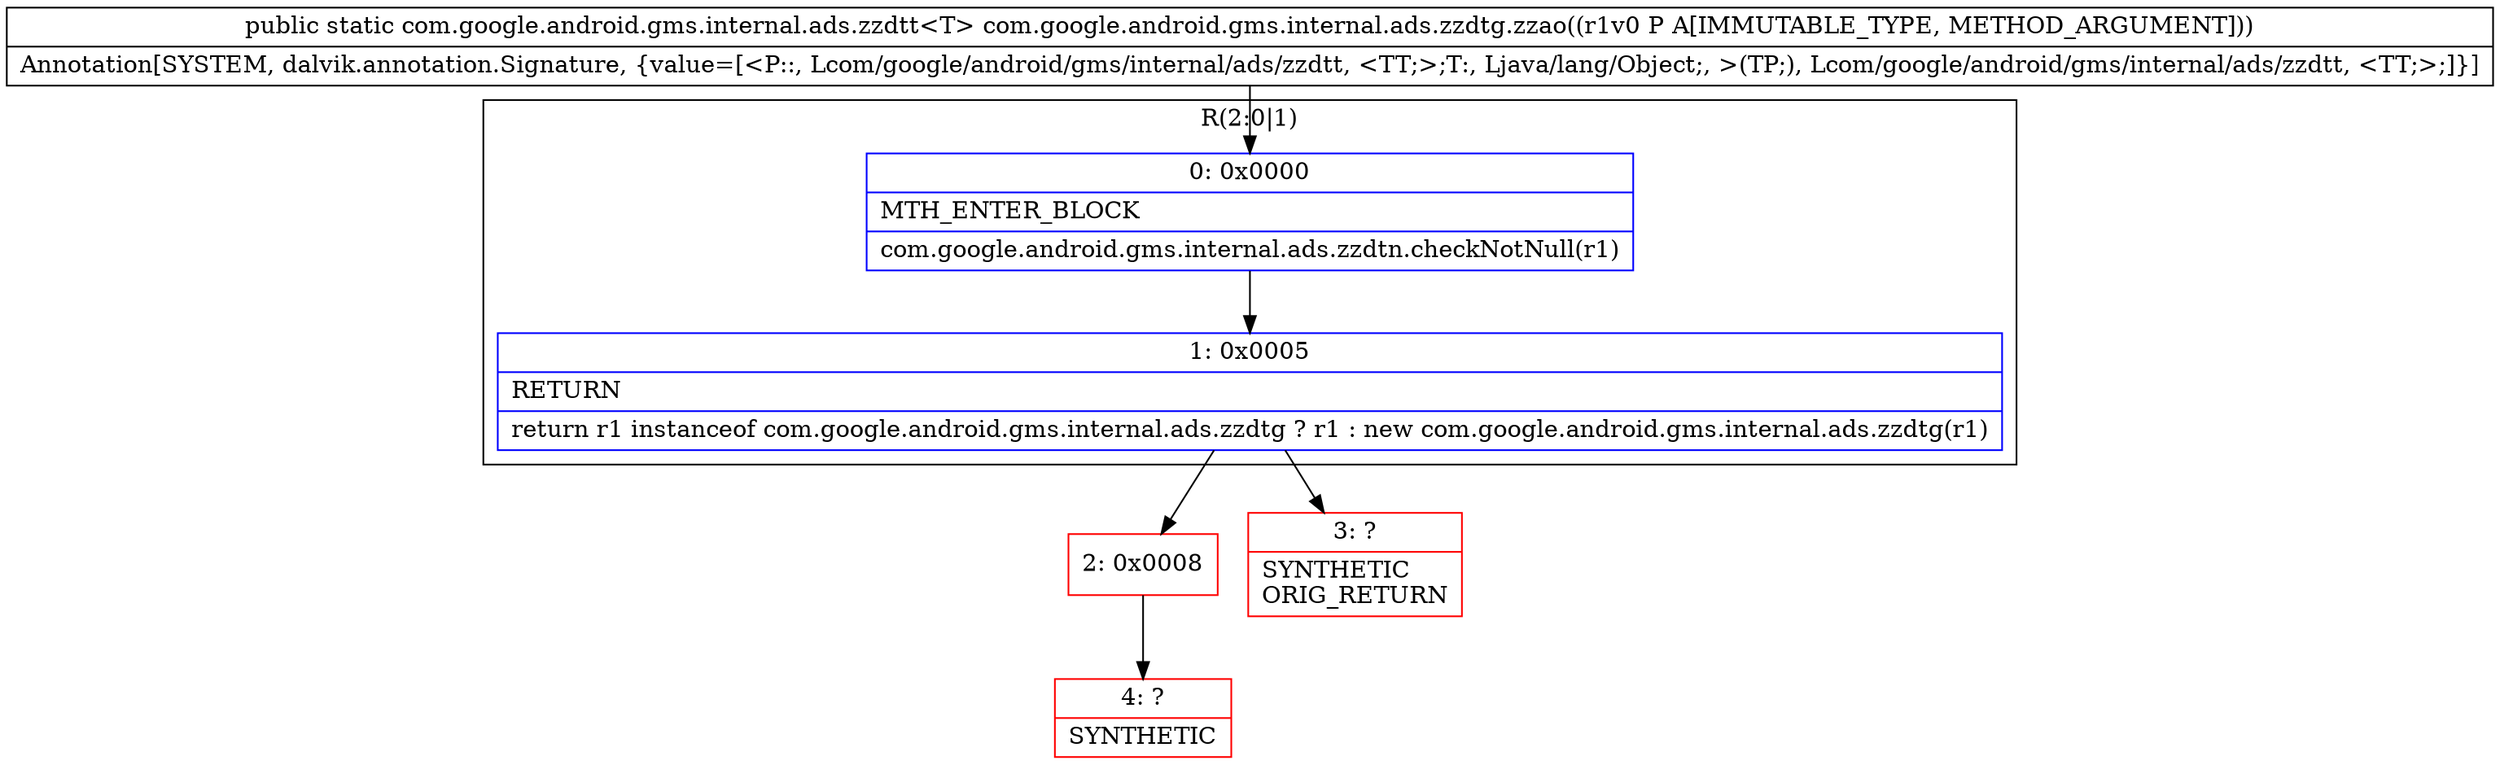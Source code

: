 digraph "CFG forcom.google.android.gms.internal.ads.zzdtg.zzao(Lcom\/google\/android\/gms\/internal\/ads\/zzdtt;)Lcom\/google\/android\/gms\/internal\/ads\/zzdtt;" {
subgraph cluster_Region_603135593 {
label = "R(2:0|1)";
node [shape=record,color=blue];
Node_0 [shape=record,label="{0\:\ 0x0000|MTH_ENTER_BLOCK\l|com.google.android.gms.internal.ads.zzdtn.checkNotNull(r1)\l}"];
Node_1 [shape=record,label="{1\:\ 0x0005|RETURN\l|return r1 instanceof com.google.android.gms.internal.ads.zzdtg ? r1 : new com.google.android.gms.internal.ads.zzdtg(r1)\l}"];
}
Node_2 [shape=record,color=red,label="{2\:\ 0x0008}"];
Node_3 [shape=record,color=red,label="{3\:\ ?|SYNTHETIC\lORIG_RETURN\l}"];
Node_4 [shape=record,color=red,label="{4\:\ ?|SYNTHETIC\l}"];
MethodNode[shape=record,label="{public static com.google.android.gms.internal.ads.zzdtt\<T\> com.google.android.gms.internal.ads.zzdtg.zzao((r1v0 P A[IMMUTABLE_TYPE, METHOD_ARGUMENT]))  | Annotation[SYSTEM, dalvik.annotation.Signature, \{value=[\<P::, Lcom\/google\/android\/gms\/internal\/ads\/zzdtt, \<TT;\>;T:, Ljava\/lang\/Object;, \>(TP;), Lcom\/google\/android\/gms\/internal\/ads\/zzdtt, \<TT;\>;]\}]\l}"];
MethodNode -> Node_0;
Node_0 -> Node_1;
Node_1 -> Node_2;
Node_1 -> Node_3;
Node_2 -> Node_4;
}

